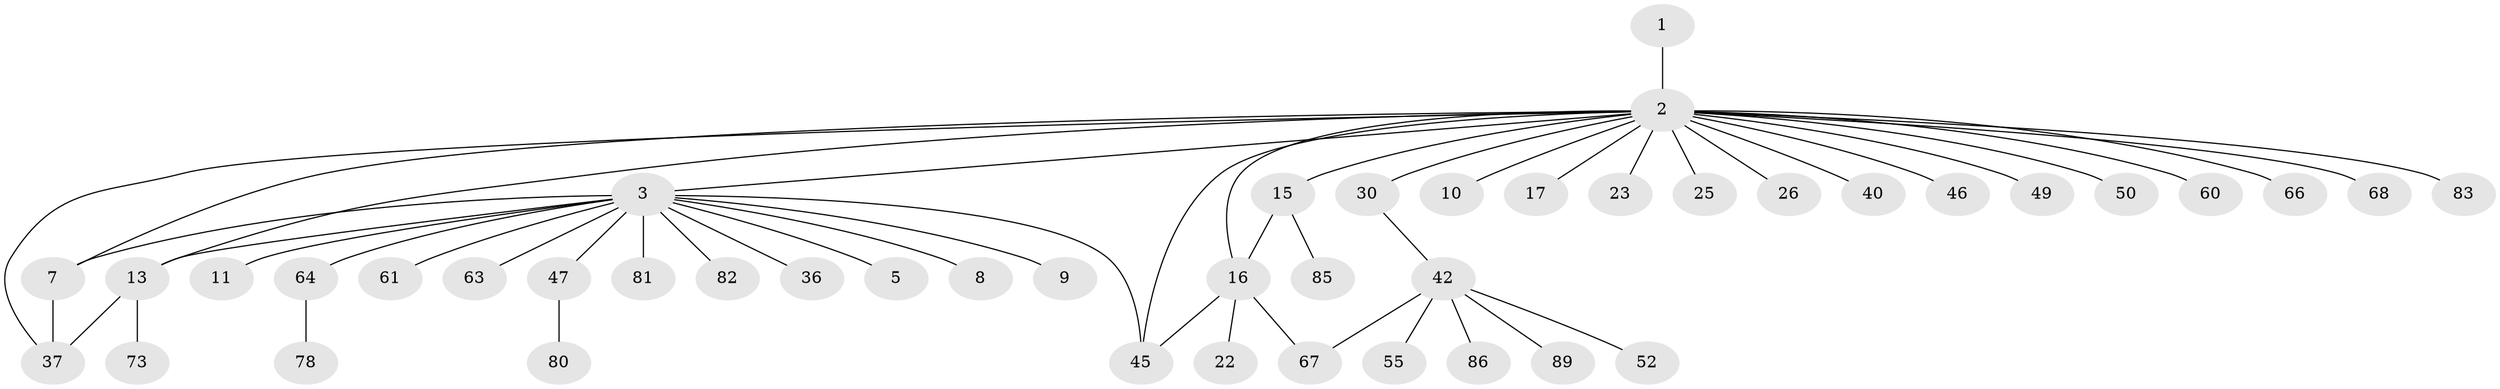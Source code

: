 // original degree distribution, {1: 0.6, 12: 0.011111111111111112, 7: 0.022222222222222223, 15: 0.011111111111111112, 3: 0.08888888888888889, 13: 0.011111111111111112, 4: 0.022222222222222223, 2: 0.18888888888888888, 5: 0.022222222222222223, 6: 0.022222222222222223}
// Generated by graph-tools (version 1.1) at 2025/14/03/09/25 04:14:31]
// undirected, 45 vertices, 52 edges
graph export_dot {
graph [start="1"]
  node [color=gray90,style=filled];
  1;
  2 [super="+21+14+6+24+31"];
  3 [super="+39+33+4+59"];
  5 [super="+43+77"];
  7 [super="+70"];
  8;
  9;
  10 [super="+19+65"];
  11 [super="+75+20+12"];
  13 [super="+29"];
  15 [super="+62"];
  16 [super="+76+34+44"];
  17;
  22;
  23;
  25;
  26;
  30 [super="+38+32+71"];
  36;
  37 [super="+41+53"];
  40 [super="+51"];
  42;
  45 [super="+79"];
  46;
  47;
  49;
  50;
  52;
  55 [super="+87"];
  60;
  61;
  63;
  64;
  66;
  67;
  68;
  73;
  78;
  80;
  81;
  82;
  83;
  85;
  86;
  89;
  1 -- 2;
  2 -- 3;
  2 -- 15;
  2 -- 25;
  2 -- 40;
  2 -- 60 [weight=2];
  2 -- 83;
  2 -- 66;
  2 -- 45;
  2 -- 37;
  2 -- 13;
  2 -- 30;
  2 -- 68;
  2 -- 7;
  2 -- 10;
  2 -- 46;
  2 -- 16;
  2 -- 17;
  2 -- 49;
  2 -- 50;
  2 -- 23;
  2 -- 26;
  3 -- 9;
  3 -- 7;
  3 -- 36;
  3 -- 5;
  3 -- 8;
  3 -- 11;
  3 -- 13;
  3 -- 47;
  3 -- 81;
  3 -- 82;
  3 -- 61;
  3 -- 63;
  3 -- 45;
  3 -- 64;
  7 -- 37;
  13 -- 37;
  13 -- 73;
  15 -- 16;
  15 -- 85;
  16 -- 22;
  16 -- 67;
  16 -- 45;
  30 -- 42;
  42 -- 52;
  42 -- 55;
  42 -- 67;
  42 -- 86;
  42 -- 89;
  47 -- 80;
  64 -- 78;
}
